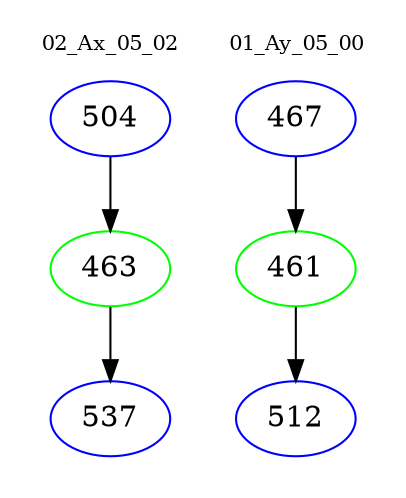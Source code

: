 digraph{
subgraph cluster_0 {
color = white
label = "02_Ax_05_02";
fontsize=10;
T0_504 [label="504", color="blue"]
T0_504 -> T0_463 [color="black"]
T0_463 [label="463", color="green"]
T0_463 -> T0_537 [color="black"]
T0_537 [label="537", color="blue"]
}
subgraph cluster_1 {
color = white
label = "01_Ay_05_00";
fontsize=10;
T1_467 [label="467", color="blue"]
T1_467 -> T1_461 [color="black"]
T1_461 [label="461", color="green"]
T1_461 -> T1_512 [color="black"]
T1_512 [label="512", color="blue"]
}
}
